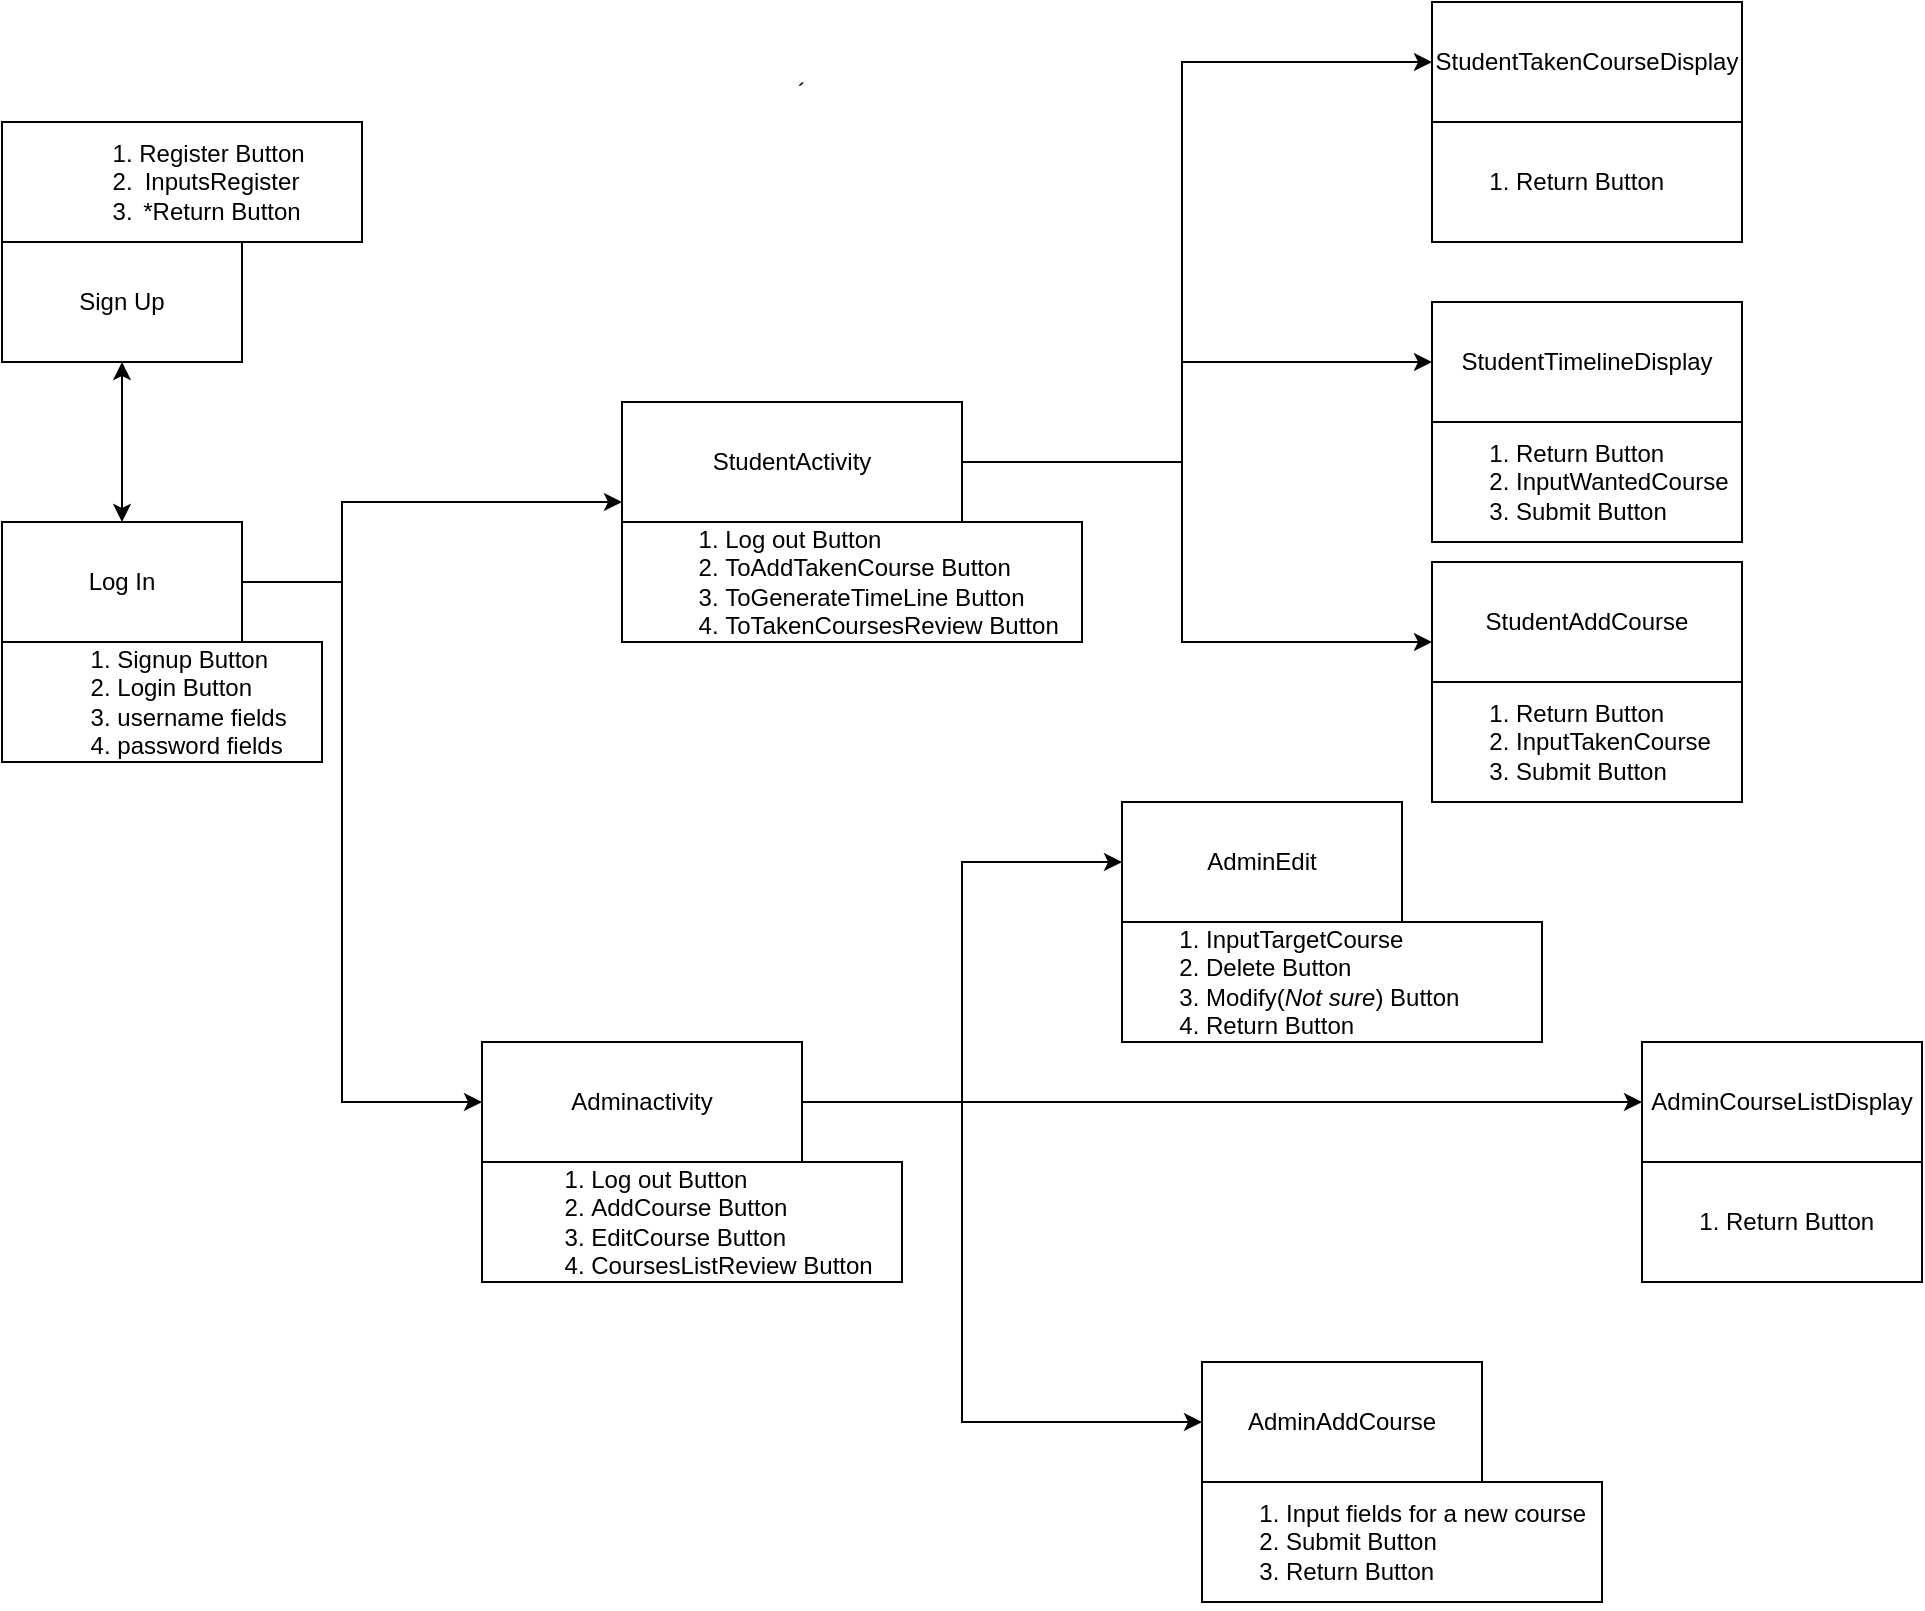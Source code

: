 <mxfile version="20.3.0" type="device"><diagram id="lQYcYPEYNphdeFMK7D97" name="Page-1"><mxGraphModel dx="1796" dy="617" grid="1" gridSize="10" guides="1" tooltips="1" connect="1" arrows="1" fold="1" page="1" pageScale="1" pageWidth="850" pageHeight="1100" math="0" shadow="0"><root><mxCell id="0"/><mxCell id="1" parent="0"/><mxCell id="r-81RjZJ2va-FkAiMhtK-3" value="´" style="text;html=1;strokeColor=none;fillColor=none;align=center;verticalAlign=middle;whiteSpace=wrap;rounded=0;" parent="1" vertex="1"><mxGeometry x="80" y="40" width="60" height="30" as="geometry"/></mxCell><mxCell id="r-81RjZJ2va-FkAiMhtK-4" value="StudentTakenCourseDisplay" style="rounded=0;whiteSpace=wrap;html=1;" parent="1" vertex="1"><mxGeometry x="425" y="10" width="155" height="60" as="geometry"/></mxCell><mxCell id="r-81RjZJ2va-FkAiMhtK-5" value="StudentAddCourse" style="rounded=0;whiteSpace=wrap;html=1;" parent="1" vertex="1"><mxGeometry x="425" y="290" width="155" height="60" as="geometry"/></mxCell><mxCell id="r-81RjZJ2va-FkAiMhtK-6" value="AdminCourseListDisplay" style="rounded=0;whiteSpace=wrap;html=1;" parent="1" vertex="1"><mxGeometry x="530" y="530" width="140" height="60" as="geometry"/></mxCell><mxCell id="r-81RjZJ2va-FkAiMhtK-7" value="AdminEdit" style="rounded=0;whiteSpace=wrap;html=1;" parent="1" vertex="1"><mxGeometry x="270" y="410" width="140" height="60" as="geometry"/></mxCell><mxCell id="r-81RjZJ2va-FkAiMhtK-8" value="StudentTimelineDisplay" style="rounded=0;whiteSpace=wrap;html=1;" parent="1" vertex="1"><mxGeometry x="425" y="160" width="155" height="60" as="geometry"/></mxCell><mxCell id="r-81RjZJ2va-FkAiMhtK-23" style="edgeStyle=orthogonalEdgeStyle;rounded=0;orthogonalLoop=1;jettySize=auto;html=1;entryX=0;entryY=0.5;entryDx=0;entryDy=0;" parent="1" source="r-81RjZJ2va-FkAiMhtK-9" target="r-81RjZJ2va-FkAiMhtK-7" edge="1"><mxGeometry relative="1" as="geometry"/></mxCell><mxCell id="r-81RjZJ2va-FkAiMhtK-24" style="edgeStyle=orthogonalEdgeStyle;rounded=0;orthogonalLoop=1;jettySize=auto;html=1;" parent="1" source="r-81RjZJ2va-FkAiMhtK-9" target="r-81RjZJ2va-FkAiMhtK-6" edge="1"><mxGeometry relative="1" as="geometry"/></mxCell><mxCell id="r-81RjZJ2va-FkAiMhtK-26" style="edgeStyle=orthogonalEdgeStyle;rounded=0;orthogonalLoop=1;jettySize=auto;html=1;" parent="1" source="r-81RjZJ2va-FkAiMhtK-9" target="r-81RjZJ2va-FkAiMhtK-25" edge="1"><mxGeometry relative="1" as="geometry"><Array as="points"><mxPoint x="190" y="560"/><mxPoint x="190" y="720"/></Array></mxGeometry></mxCell><mxCell id="r-81RjZJ2va-FkAiMhtK-9" value="Adminactivity" style="rounded=0;whiteSpace=wrap;html=1;" parent="1" vertex="1"><mxGeometry x="-50" y="530" width="160" height="60" as="geometry"/></mxCell><mxCell id="uvdI2-Pvv7f2qOTIe8yk-4" style="edgeStyle=orthogonalEdgeStyle;rounded=0;orthogonalLoop=1;jettySize=auto;html=1;" parent="1" source="r-81RjZJ2va-FkAiMhtK-10" target="r-81RjZJ2va-FkAiMhtK-8" edge="1"><mxGeometry relative="1" as="geometry"><Array as="points"><mxPoint x="300" y="240"/><mxPoint x="300" y="190"/></Array></mxGeometry></mxCell><mxCell id="uvdI2-Pvv7f2qOTIe8yk-5" style="edgeStyle=orthogonalEdgeStyle;rounded=0;orthogonalLoop=1;jettySize=auto;html=1;" parent="1" source="r-81RjZJ2va-FkAiMhtK-10" target="r-81RjZJ2va-FkAiMhtK-5" edge="1"><mxGeometry relative="1" as="geometry"><Array as="points"><mxPoint x="300" y="240"/><mxPoint x="300" y="330"/></Array></mxGeometry></mxCell><mxCell id="uvdI2-Pvv7f2qOTIe8yk-7" style="edgeStyle=orthogonalEdgeStyle;rounded=0;orthogonalLoop=1;jettySize=auto;html=1;entryX=0;entryY=0.5;entryDx=0;entryDy=0;" parent="1" source="r-81RjZJ2va-FkAiMhtK-10" target="r-81RjZJ2va-FkAiMhtK-4" edge="1"><mxGeometry relative="1" as="geometry"><Array as="points"><mxPoint x="300" y="240"/><mxPoint x="300" y="40"/><mxPoint x="425" y="40"/></Array></mxGeometry></mxCell><mxCell id="r-81RjZJ2va-FkAiMhtK-10" value="StudentActivity" style="rounded=0;whiteSpace=wrap;html=1;" parent="1" vertex="1"><mxGeometry x="20" y="210" width="170" height="60" as="geometry"/></mxCell><mxCell id="r-81RjZJ2va-FkAiMhtK-11" value="Sign Up" style="rounded=0;whiteSpace=wrap;html=1;" parent="1" vertex="1"><mxGeometry x="-290" y="130" width="120" height="60" as="geometry"/></mxCell><mxCell id="r-81RjZJ2va-FkAiMhtK-16" style="edgeStyle=orthogonalEdgeStyle;rounded=0;orthogonalLoop=1;jettySize=auto;html=1;" parent="1" source="r-81RjZJ2va-FkAiMhtK-12" target="r-81RjZJ2va-FkAiMhtK-10" edge="1"><mxGeometry relative="1" as="geometry"><Array as="points"><mxPoint x="-120" y="300"/><mxPoint x="-120" y="260"/></Array></mxGeometry></mxCell><mxCell id="r-81RjZJ2va-FkAiMhtK-17" style="edgeStyle=orthogonalEdgeStyle;rounded=0;orthogonalLoop=1;jettySize=auto;html=1;entryX=0;entryY=0.5;entryDx=0;entryDy=0;" parent="1" source="r-81RjZJ2va-FkAiMhtK-12" target="r-81RjZJ2va-FkAiMhtK-9" edge="1"><mxGeometry relative="1" as="geometry"><Array as="points"><mxPoint x="-120" y="300"/><mxPoint x="-120" y="560"/></Array></mxGeometry></mxCell><mxCell id="r-81RjZJ2va-FkAiMhtK-12" value="Log In" style="rounded=0;whiteSpace=wrap;html=1;" parent="1" vertex="1"><mxGeometry x="-290" y="270" width="120" height="60" as="geometry"/></mxCell><mxCell id="r-81RjZJ2va-FkAiMhtK-13" value="" style="endArrow=classic;startArrow=classic;html=1;rounded=0;" parent="1" source="r-81RjZJ2va-FkAiMhtK-12" target="r-81RjZJ2va-FkAiMhtK-11" edge="1"><mxGeometry width="50" height="50" relative="1" as="geometry"><mxPoint x="-240" y="270" as="sourcePoint"/><mxPoint x="30" y="210" as="targetPoint"/></mxGeometry></mxCell><mxCell id="r-81RjZJ2va-FkAiMhtK-25" value="AdminAddCourse" style="rounded=0;whiteSpace=wrap;html=1;" parent="1" vertex="1"><mxGeometry x="310" y="690" width="140" height="60" as="geometry"/></mxCell><mxCell id="uvdI2-Pvv7f2qOTIe8yk-1" value="&lt;ol&gt;&lt;li style=&quot;text-align: justify;&quot;&gt;Log out Button&lt;/li&gt;&lt;li style=&quot;text-align: justify;&quot;&gt;ToAddTakenCourse Button&lt;/li&gt;&lt;li style=&quot;text-align: justify;&quot;&gt;ToGenerateTimeLine Button&lt;/li&gt;&lt;li style=&quot;text-align: justify;&quot;&gt;ToTakenCoursesReview Button&lt;/li&gt;&lt;/ol&gt;" style="rounded=0;whiteSpace=wrap;html=1;" parent="1" vertex="1"><mxGeometry x="20" y="270" width="230" height="60" as="geometry"/></mxCell><mxCell id="uvdI2-Pvv7f2qOTIe8yk-8" value="&lt;ol&gt;&lt;li style=&quot;text-align: justify;&quot;&gt;Log out Button&lt;/li&gt;&lt;li style=&quot;text-align: justify;&quot;&gt;AddCourse Button&lt;/li&gt;&lt;li style=&quot;text-align: justify;&quot;&gt;EditCourse Button&lt;/li&gt;&lt;li style=&quot;text-align: justify;&quot;&gt;CoursesListReview Button&lt;/li&gt;&lt;/ol&gt;" style="rounded=0;whiteSpace=wrap;html=1;" parent="1" vertex="1"><mxGeometry x="-50" y="590" width="210" height="60" as="geometry"/></mxCell><mxCell id="uvdI2-Pvv7f2qOTIe8yk-9" value="&lt;ol&gt;&lt;li style=&quot;text-align: justify;&quot;&gt;Signup Button&lt;/li&gt;&lt;li style=&quot;text-align: justify;&quot;&gt;Login Button&lt;/li&gt;&lt;li style=&quot;text-align: justify;&quot;&gt;username fields&lt;/li&gt;&lt;li style=&quot;text-align: justify;&quot;&gt;password fields&lt;/li&gt;&lt;/ol&gt;" style="rounded=0;whiteSpace=wrap;html=1;" parent="1" vertex="1"><mxGeometry x="-290" y="330" width="160" height="60" as="geometry"/></mxCell><mxCell id="uvdI2-Pvv7f2qOTIe8yk-10" value="&lt;ol&gt;&lt;li&gt;Register Button&lt;/li&gt;&lt;li&gt;InputsRegister&lt;/li&gt;&lt;li&gt;*Return Button&lt;/li&gt;&lt;/ol&gt;" style="rounded=0;whiteSpace=wrap;html=1;" parent="1" vertex="1"><mxGeometry x="-290" y="70" width="180" height="60" as="geometry"/></mxCell><mxCell id="uvdI2-Pvv7f2qOTIe8yk-11" value="&lt;ol&gt;&lt;li style=&quot;&quot;&gt;Return Button&lt;/li&gt;&lt;li style=&quot;&quot;&gt;InputWantedCourse&lt;/li&gt;&lt;li style=&quot;&quot;&gt;Submit Button&lt;/li&gt;&lt;/ol&gt;" style="rounded=0;whiteSpace=wrap;html=1;align=left;" parent="1" vertex="1"><mxGeometry x="425" y="220" width="155" height="60" as="geometry"/></mxCell><mxCell id="uvdI2-Pvv7f2qOTIe8yk-12" value="&lt;ol&gt;&lt;li style=&quot;&quot;&gt;Return Button&lt;/li&gt;&lt;/ol&gt;" style="rounded=0;whiteSpace=wrap;html=1;align=left;" parent="1" vertex="1"><mxGeometry x="425" y="70" width="155" height="60" as="geometry"/></mxCell><mxCell id="uvdI2-Pvv7f2qOTIe8yk-13" value="&lt;ol&gt;&lt;li style=&quot;&quot;&gt;Return Button&lt;/li&gt;&lt;li style=&quot;&quot;&gt;InputTakenCourse&lt;/li&gt;&lt;li style=&quot;&quot;&gt;Submit Button&lt;/li&gt;&lt;/ol&gt;" style="rounded=0;whiteSpace=wrap;html=1;align=left;" parent="1" vertex="1"><mxGeometry x="425" y="350" width="155" height="60" as="geometry"/></mxCell><mxCell id="uvdI2-Pvv7f2qOTIe8yk-14" value="&lt;ol&gt;&lt;li style=&quot;&quot;&gt;Return Button&lt;/li&gt;&lt;/ol&gt;" style="rounded=0;whiteSpace=wrap;html=1;align=left;" parent="1" vertex="1"><mxGeometry x="530" y="590" width="140" height="60" as="geometry"/></mxCell><mxCell id="uvdI2-Pvv7f2qOTIe8yk-15" value="&lt;ol&gt;&lt;li style=&quot;&quot;&gt;Input fields for a new course&lt;/li&gt;&lt;li style=&quot;&quot;&gt;Submit Button&lt;/li&gt;&lt;li style=&quot;&quot;&gt;Return Button&lt;/li&gt;&lt;/ol&gt;" style="rounded=0;whiteSpace=wrap;html=1;align=left;" parent="1" vertex="1"><mxGeometry x="310" y="750" width="200" height="60" as="geometry"/></mxCell><mxCell id="uvdI2-Pvv7f2qOTIe8yk-16" value="&lt;ol&gt;&lt;li style=&quot;&quot;&gt;InputTargetCourse&lt;/li&gt;&lt;li style=&quot;&quot;&gt;Delete Button&lt;/li&gt;&lt;li style=&quot;&quot;&gt;Modify(&lt;i&gt;Not sure&lt;/i&gt;) Button&lt;/li&gt;&lt;li style=&quot;&quot;&gt;Return Button&lt;/li&gt;&lt;/ol&gt;" style="rounded=0;whiteSpace=wrap;html=1;align=left;" parent="1" vertex="1"><mxGeometry x="270" y="470" width="210" height="60" as="geometry"/></mxCell></root></mxGraphModel></diagram></mxfile>